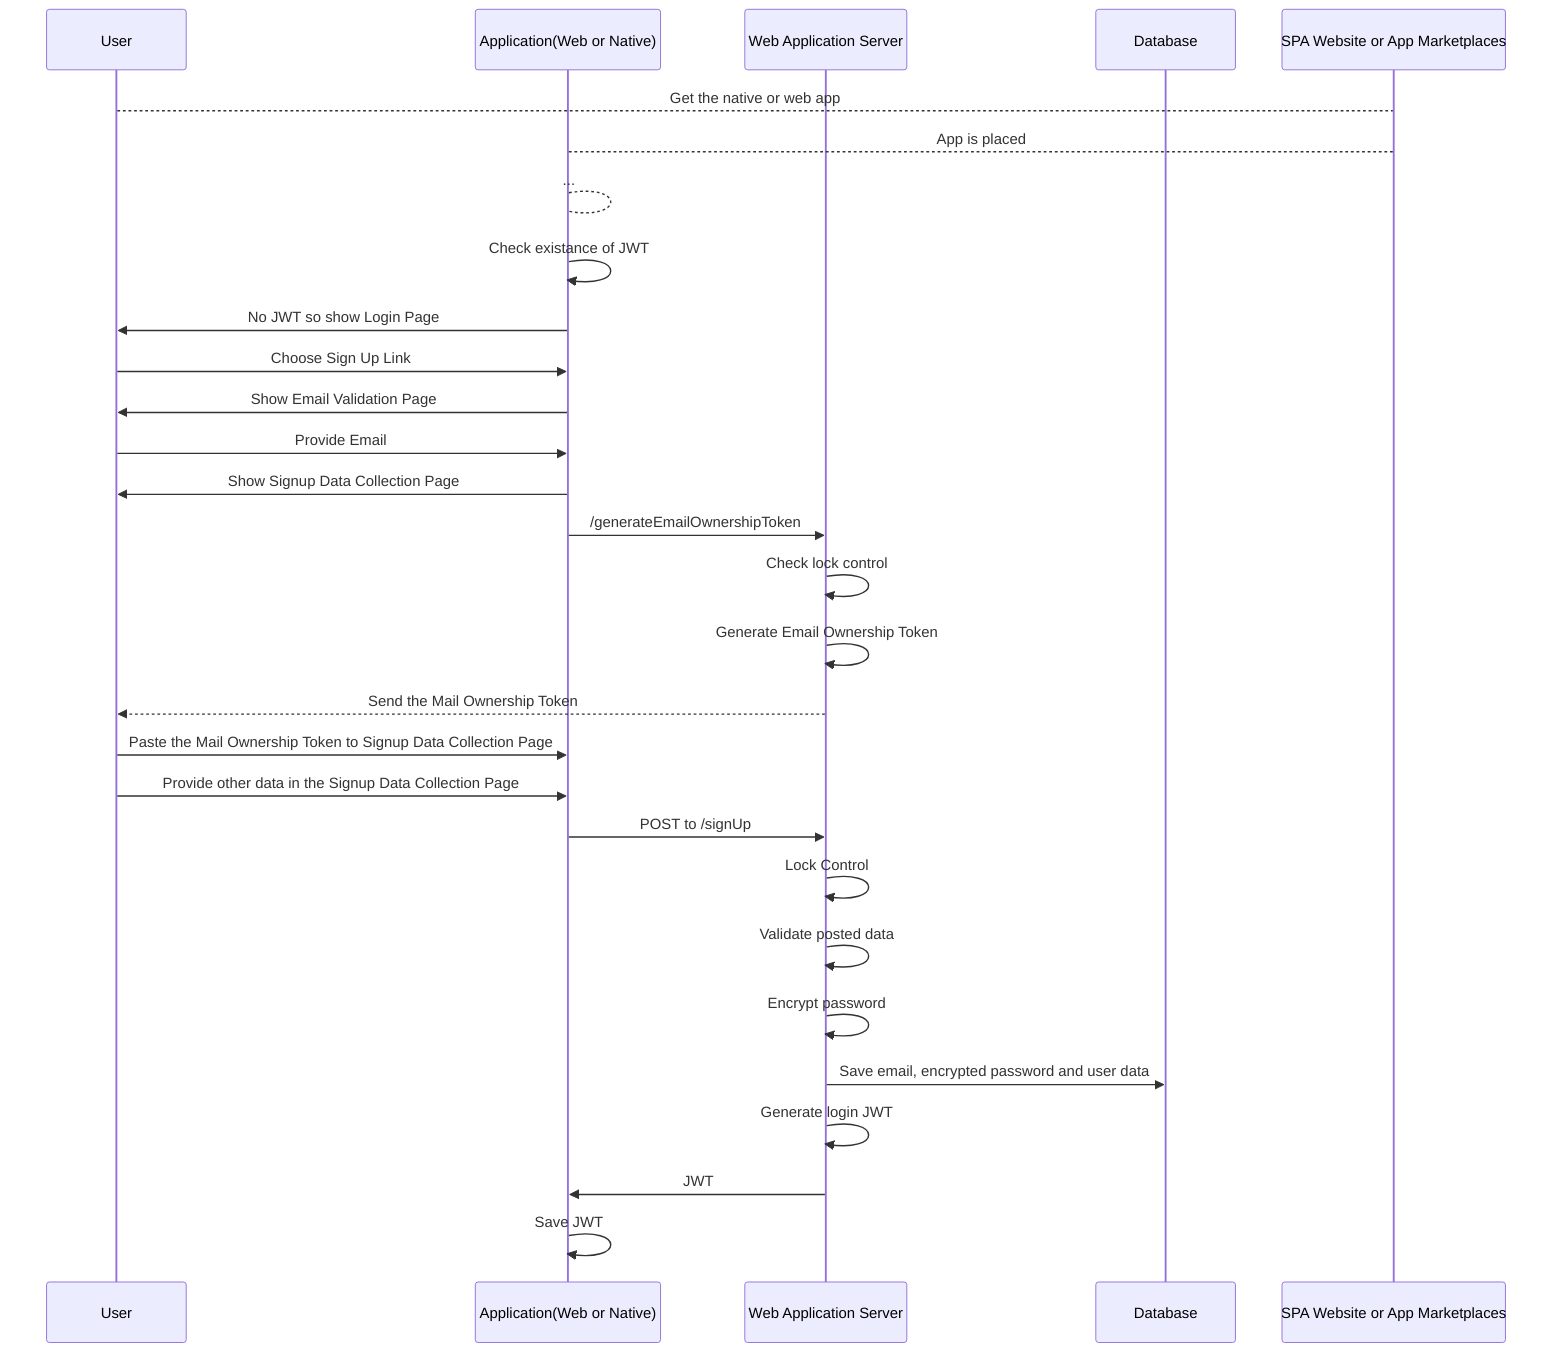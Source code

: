 sequenceDiagram
	Participant User
	Participant Application(Web or Native)
	Participant Web Application Server
	Participant Database
	Participant SPA Website or App Marketplaces
	User --> SPA Website or App Marketplaces: Get the native or web app
	SPA Website or App Marketplaces --> Application(Web or Native): App is placed
	Application(Web or Native) --> Application(Web or Native): ...
	Application(Web or Native) ->> Application(Web or Native): Check existance of JWT
	Application(Web or Native) ->> User: No JWT so show Login Page
	User ->> Application(Web or Native): Choose Sign Up Link
	Application(Web or Native) ->> User: Show Email Validation Page
	User ->> Application(Web or Native): Provide Email
	Application(Web or Native) ->> User: Show Signup Data Collection Page
	Application(Web or Native) ->> Web Application Server: /generateEmailOwnershipToken
	Web Application Server ->> Web Application Server: Check lock control
	Web Application Server ->> Web Application Server: Generate Email Ownership Token
	Web Application Server -->> User: Send the Mail Ownership Token
	User ->> Application(Web or Native): Paste the Mail Ownership Token to Signup Data Collection Page
	User ->> Application(Web or Native): Provide other data in the Signup Data Collection Page
	Application(Web or Native) ->> Web Application Server: POST to /signUp
	Web Application Server ->> Web Application Server: Lock Control
	Web Application Server ->> Web Application Server: Validate posted data
	Web Application Server ->> Web Application Server: Encrypt password
	Web Application Server ->> Database: Save email, encrypted password and user data
	Web Application Server ->> Web Application Server: Generate login JWT
	Web Application Server ->> Application(Web or Native): JWT
	Application(Web or Native) ->> Application(Web or Native): Save JWT